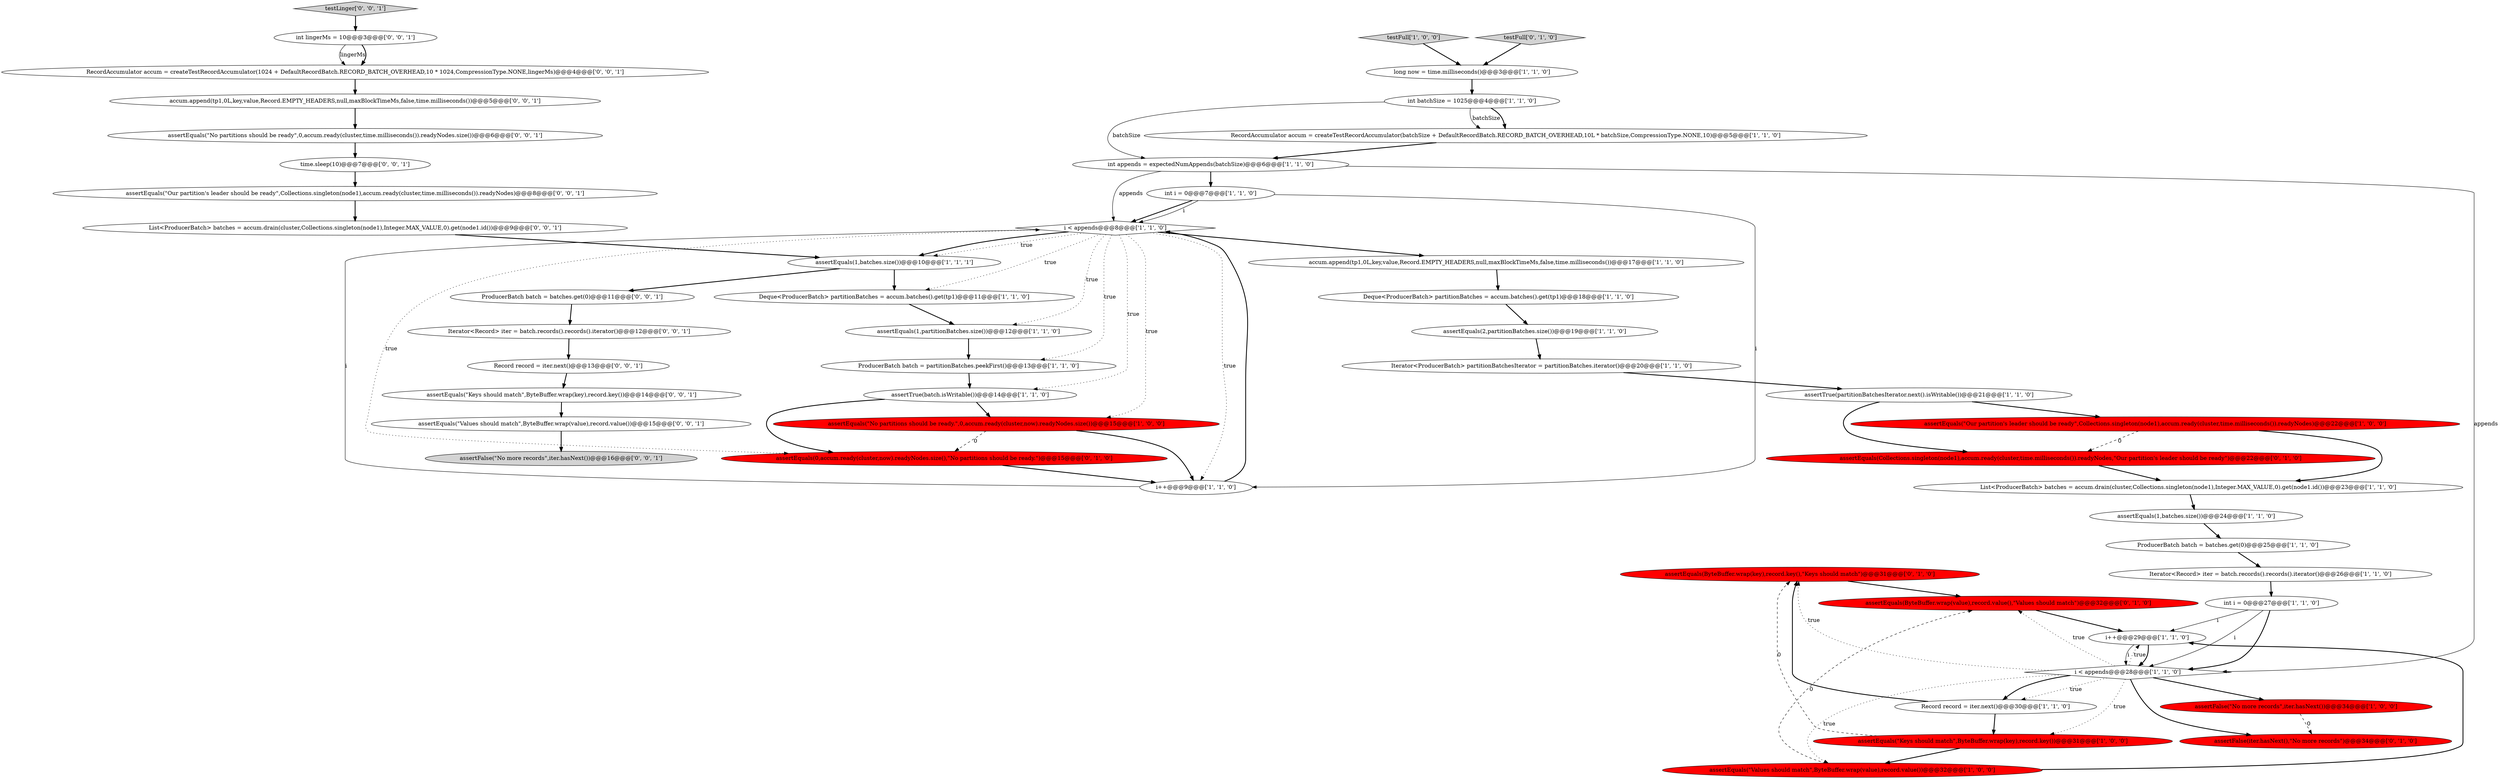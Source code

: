 digraph {
35 [style = filled, label = "assertEquals(ByteBuffer.wrap(key),record.key(),\"Keys should match\")@@@31@@@['0', '1', '0']", fillcolor = red, shape = ellipse image = "AAA1AAABBB2BBB"];
21 [style = filled, label = "assertFalse(\"No more records\",iter.hasNext())@@@34@@@['1', '0', '0']", fillcolor = red, shape = ellipse image = "AAA1AAABBB1BBB"];
34 [style = filled, label = "assertEquals(0,accum.ready(cluster,now).readyNodes.size(),\"No partitions should be ready.\")@@@15@@@['0', '1', '0']", fillcolor = red, shape = ellipse image = "AAA1AAABBB2BBB"];
48 [style = filled, label = "RecordAccumulator accum = createTestRecordAccumulator(1024 + DefaultRecordBatch.RECORD_BATCH_OVERHEAD,10 * 1024,CompressionType.NONE,lingerMs)@@@4@@@['0', '0', '1']", fillcolor = white, shape = ellipse image = "AAA0AAABBB3BBB"];
3 [style = filled, label = "assertEquals(\"Values should match\",ByteBuffer.wrap(value),record.value())@@@32@@@['1', '0', '0']", fillcolor = red, shape = ellipse image = "AAA1AAABBB1BBB"];
19 [style = filled, label = "assertEquals(1,batches.size())@@@10@@@['1', '1', '1']", fillcolor = white, shape = ellipse image = "AAA0AAABBB1BBB"];
20 [style = filled, label = "i++@@@29@@@['1', '1', '0']", fillcolor = white, shape = ellipse image = "AAA0AAABBB1BBB"];
22 [style = filled, label = "int i = 0@@@7@@@['1', '1', '0']", fillcolor = white, shape = ellipse image = "AAA0AAABBB1BBB"];
38 [style = filled, label = "assertEquals(\"No partitions should be ready\",0,accum.ready(cluster,time.milliseconds()).readyNodes.size())@@@6@@@['0', '0', '1']", fillcolor = white, shape = ellipse image = "AAA0AAABBB3BBB"];
42 [style = filled, label = "assertFalse(\"No more records\",iter.hasNext())@@@16@@@['0', '0', '1']", fillcolor = lightgray, shape = ellipse image = "AAA0AAABBB3BBB"];
18 [style = filled, label = "int appends = expectedNumAppends(batchSize)@@@6@@@['1', '1', '0']", fillcolor = white, shape = ellipse image = "AAA0AAABBB1BBB"];
39 [style = filled, label = "accum.append(tp1,0L,key,value,Record.EMPTY_HEADERS,null,maxBlockTimeMs,false,time.milliseconds())@@@5@@@['0', '0', '1']", fillcolor = white, shape = ellipse image = "AAA0AAABBB3BBB"];
43 [style = filled, label = "time.sleep(10)@@@7@@@['0', '0', '1']", fillcolor = white, shape = ellipse image = "AAA0AAABBB3BBB"];
28 [style = filled, label = "List<ProducerBatch> batches = accum.drain(cluster,Collections.singleton(node1),Integer.MAX_VALUE,0).get(node1.id())@@@23@@@['1', '1', '0']", fillcolor = white, shape = ellipse image = "AAA0AAABBB1BBB"];
49 [style = filled, label = "assertEquals(\"Values should match\",ByteBuffer.wrap(value),record.value())@@@15@@@['0', '0', '1']", fillcolor = white, shape = ellipse image = "AAA0AAABBB3BBB"];
45 [style = filled, label = "assertEquals(\"Keys should match\",ByteBuffer.wrap(key),record.key())@@@14@@@['0', '0', '1']", fillcolor = white, shape = ellipse image = "AAA0AAABBB3BBB"];
15 [style = filled, label = "ProducerBatch batch = batches.get(0)@@@25@@@['1', '1', '0']", fillcolor = white, shape = ellipse image = "AAA0AAABBB1BBB"];
44 [style = filled, label = "int lingerMs = 10@@@3@@@['0', '0', '1']", fillcolor = white, shape = ellipse image = "AAA0AAABBB3BBB"];
13 [style = filled, label = "testFull['1', '0', '0']", fillcolor = lightgray, shape = diamond image = "AAA0AAABBB1BBB"];
37 [style = filled, label = "assertEquals(\"Our partition's leader should be ready\",Collections.singleton(node1),accum.ready(cluster,time.milliseconds()).readyNodes)@@@8@@@['0', '0', '1']", fillcolor = white, shape = ellipse image = "AAA0AAABBB3BBB"];
32 [style = filled, label = "testFull['0', '1', '0']", fillcolor = lightgray, shape = diamond image = "AAA0AAABBB2BBB"];
23 [style = filled, label = "assertEquals(1,batches.size())@@@24@@@['1', '1', '0']", fillcolor = white, shape = ellipse image = "AAA0AAABBB1BBB"];
17 [style = filled, label = "int batchSize = 1025@@@4@@@['1', '1', '0']", fillcolor = white, shape = ellipse image = "AAA0AAABBB1BBB"];
40 [style = filled, label = "Record record = iter.next()@@@13@@@['0', '0', '1']", fillcolor = white, shape = ellipse image = "AAA0AAABBB3BBB"];
6 [style = filled, label = "i < appends@@@8@@@['1', '1', '0']", fillcolor = white, shape = diamond image = "AAA0AAABBB1BBB"];
47 [style = filled, label = "testLinger['0', '0', '1']", fillcolor = lightgray, shape = diamond image = "AAA0AAABBB3BBB"];
5 [style = filled, label = "accum.append(tp1,0L,key,value,Record.EMPTY_HEADERS,null,maxBlockTimeMs,false,time.milliseconds())@@@17@@@['1', '1', '0']", fillcolor = white, shape = ellipse image = "AAA0AAABBB1BBB"];
1 [style = filled, label = "Iterator<ProducerBatch> partitionBatchesIterator = partitionBatches.iterator()@@@20@@@['1', '1', '0']", fillcolor = white, shape = ellipse image = "AAA0AAABBB1BBB"];
9 [style = filled, label = "Iterator<Record> iter = batch.records().records().iterator()@@@26@@@['1', '1', '0']", fillcolor = white, shape = ellipse image = "AAA0AAABBB1BBB"];
29 [style = filled, label = "long now = time.milliseconds()@@@3@@@['1', '1', '0']", fillcolor = white, shape = ellipse image = "AAA0AAABBB1BBB"];
8 [style = filled, label = "RecordAccumulator accum = createTestRecordAccumulator(batchSize + DefaultRecordBatch.RECORD_BATCH_OVERHEAD,10L * batchSize,CompressionType.NONE,10)@@@5@@@['1', '1', '0']", fillcolor = white, shape = ellipse image = "AAA0AAABBB1BBB"];
41 [style = filled, label = "ProducerBatch batch = batches.get(0)@@@11@@@['0', '0', '1']", fillcolor = white, shape = ellipse image = "AAA0AAABBB3BBB"];
24 [style = filled, label = "i++@@@9@@@['1', '1', '0']", fillcolor = white, shape = ellipse image = "AAA0AAABBB1BBB"];
4 [style = filled, label = "ProducerBatch batch = partitionBatches.peekFirst()@@@13@@@['1', '1', '0']", fillcolor = white, shape = ellipse image = "AAA0AAABBB1BBB"];
7 [style = filled, label = "Record record = iter.next()@@@30@@@['1', '1', '0']", fillcolor = white, shape = ellipse image = "AAA0AAABBB1BBB"];
31 [style = filled, label = "assertEquals(ByteBuffer.wrap(value),record.value(),\"Values should match\")@@@32@@@['0', '1', '0']", fillcolor = red, shape = ellipse image = "AAA1AAABBB2BBB"];
0 [style = filled, label = "assertEquals(\"No partitions should be ready.\",0,accum.ready(cluster,now).readyNodes.size())@@@15@@@['1', '0', '0']", fillcolor = red, shape = ellipse image = "AAA1AAABBB1BBB"];
36 [style = filled, label = "assertEquals(Collections.singleton(node1),accum.ready(cluster,time.milliseconds()).readyNodes,\"Our partition's leader should be ready\")@@@22@@@['0', '1', '0']", fillcolor = red, shape = ellipse image = "AAA1AAABBB2BBB"];
50 [style = filled, label = "List<ProducerBatch> batches = accum.drain(cluster,Collections.singleton(node1),Integer.MAX_VALUE,0).get(node1.id())@@@9@@@['0', '0', '1']", fillcolor = white, shape = ellipse image = "AAA0AAABBB3BBB"];
30 [style = filled, label = "assertTrue(partitionBatchesIterator.next().isWritable())@@@21@@@['1', '1', '0']", fillcolor = white, shape = ellipse image = "AAA0AAABBB1BBB"];
33 [style = filled, label = "assertFalse(iter.hasNext(),\"No more records\")@@@34@@@['0', '1', '0']", fillcolor = red, shape = ellipse image = "AAA1AAABBB2BBB"];
14 [style = filled, label = "assertEquals(\"Our partition's leader should be ready\",Collections.singleton(node1),accum.ready(cluster,time.milliseconds()).readyNodes)@@@22@@@['1', '0', '0']", fillcolor = red, shape = ellipse image = "AAA1AAABBB1BBB"];
25 [style = filled, label = "Deque<ProducerBatch> partitionBatches = accum.batches().get(tp1)@@@18@@@['1', '1', '0']", fillcolor = white, shape = ellipse image = "AAA0AAABBB1BBB"];
27 [style = filled, label = "assertTrue(batch.isWritable())@@@14@@@['1', '1', '0']", fillcolor = white, shape = ellipse image = "AAA0AAABBB1BBB"];
16 [style = filled, label = "i < appends@@@28@@@['1', '1', '0']", fillcolor = white, shape = diamond image = "AAA0AAABBB1BBB"];
26 [style = filled, label = "assertEquals(2,partitionBatches.size())@@@19@@@['1', '1', '0']", fillcolor = white, shape = ellipse image = "AAA0AAABBB1BBB"];
46 [style = filled, label = "Iterator<Record> iter = batch.records().records().iterator()@@@12@@@['0', '0', '1']", fillcolor = white, shape = ellipse image = "AAA0AAABBB3BBB"];
2 [style = filled, label = "int i = 0@@@27@@@['1', '1', '0']", fillcolor = white, shape = ellipse image = "AAA0AAABBB1BBB"];
10 [style = filled, label = "assertEquals(1,partitionBatches.size())@@@12@@@['1', '1', '0']", fillcolor = white, shape = ellipse image = "AAA0AAABBB1BBB"];
12 [style = filled, label = "Deque<ProducerBatch> partitionBatches = accum.batches().get(tp1)@@@11@@@['1', '1', '0']", fillcolor = white, shape = ellipse image = "AAA0AAABBB1BBB"];
11 [style = filled, label = "assertEquals(\"Keys should match\",ByteBuffer.wrap(key),record.key())@@@31@@@['1', '0', '0']", fillcolor = red, shape = ellipse image = "AAA1AAABBB1BBB"];
16->7 [style = bold, label=""];
7->35 [style = bold, label=""];
36->28 [style = bold, label=""];
16->20 [style = dotted, label="true"];
14->28 [style = bold, label=""];
30->36 [style = bold, label=""];
1->30 [style = bold, label=""];
6->19 [style = dotted, label="true"];
48->39 [style = bold, label=""];
16->7 [style = dotted, label="true"];
12->10 [style = bold, label=""];
18->22 [style = bold, label=""];
34->24 [style = bold, label=""];
20->16 [style = bold, label=""];
0->24 [style = bold, label=""];
39->38 [style = bold, label=""];
30->14 [style = bold, label=""];
0->34 [style = dashed, label="0"];
6->0 [style = dotted, label="true"];
31->20 [style = bold, label=""];
2->16 [style = bold, label=""];
35->31 [style = bold, label=""];
17->8 [style = solid, label="batchSize"];
7->11 [style = bold, label=""];
50->19 [style = bold, label=""];
27->0 [style = bold, label=""];
19->12 [style = bold, label=""];
9->2 [style = bold, label=""];
3->31 [style = dashed, label="0"];
8->18 [style = bold, label=""];
26->1 [style = bold, label=""];
5->25 [style = bold, label=""];
19->41 [style = bold, label=""];
16->33 [style = bold, label=""];
15->9 [style = bold, label=""];
25->26 [style = bold, label=""];
47->44 [style = bold, label=""];
41->46 [style = bold, label=""];
6->12 [style = dotted, label="true"];
46->40 [style = bold, label=""];
16->11 [style = dotted, label="true"];
22->6 [style = bold, label=""];
17->8 [style = bold, label=""];
6->24 [style = dotted, label="true"];
44->48 [style = solid, label="lingerMs"];
29->17 [style = bold, label=""];
16->35 [style = dotted, label="true"];
22->6 [style = solid, label="i"];
23->15 [style = bold, label=""];
18->6 [style = solid, label="appends"];
2->20 [style = solid, label="i"];
18->16 [style = solid, label="appends"];
6->10 [style = dotted, label="true"];
6->5 [style = bold, label=""];
27->34 [style = bold, label=""];
11->3 [style = bold, label=""];
20->16 [style = solid, label="i"];
28->23 [style = bold, label=""];
6->27 [style = dotted, label="true"];
16->31 [style = dotted, label="true"];
22->24 [style = solid, label="i"];
38->43 [style = bold, label=""];
49->42 [style = bold, label=""];
45->49 [style = bold, label=""];
6->19 [style = bold, label=""];
43->37 [style = bold, label=""];
14->36 [style = dashed, label="0"];
16->3 [style = dotted, label="true"];
32->29 [style = bold, label=""];
13->29 [style = bold, label=""];
17->18 [style = solid, label="batchSize"];
3->20 [style = bold, label=""];
6->4 [style = dotted, label="true"];
21->33 [style = dashed, label="0"];
44->48 [style = bold, label=""];
16->21 [style = bold, label=""];
4->27 [style = bold, label=""];
10->4 [style = bold, label=""];
6->34 [style = dotted, label="true"];
40->45 [style = bold, label=""];
24->6 [style = bold, label=""];
24->6 [style = solid, label="i"];
2->16 [style = solid, label="i"];
11->35 [style = dashed, label="0"];
37->50 [style = bold, label=""];
}
